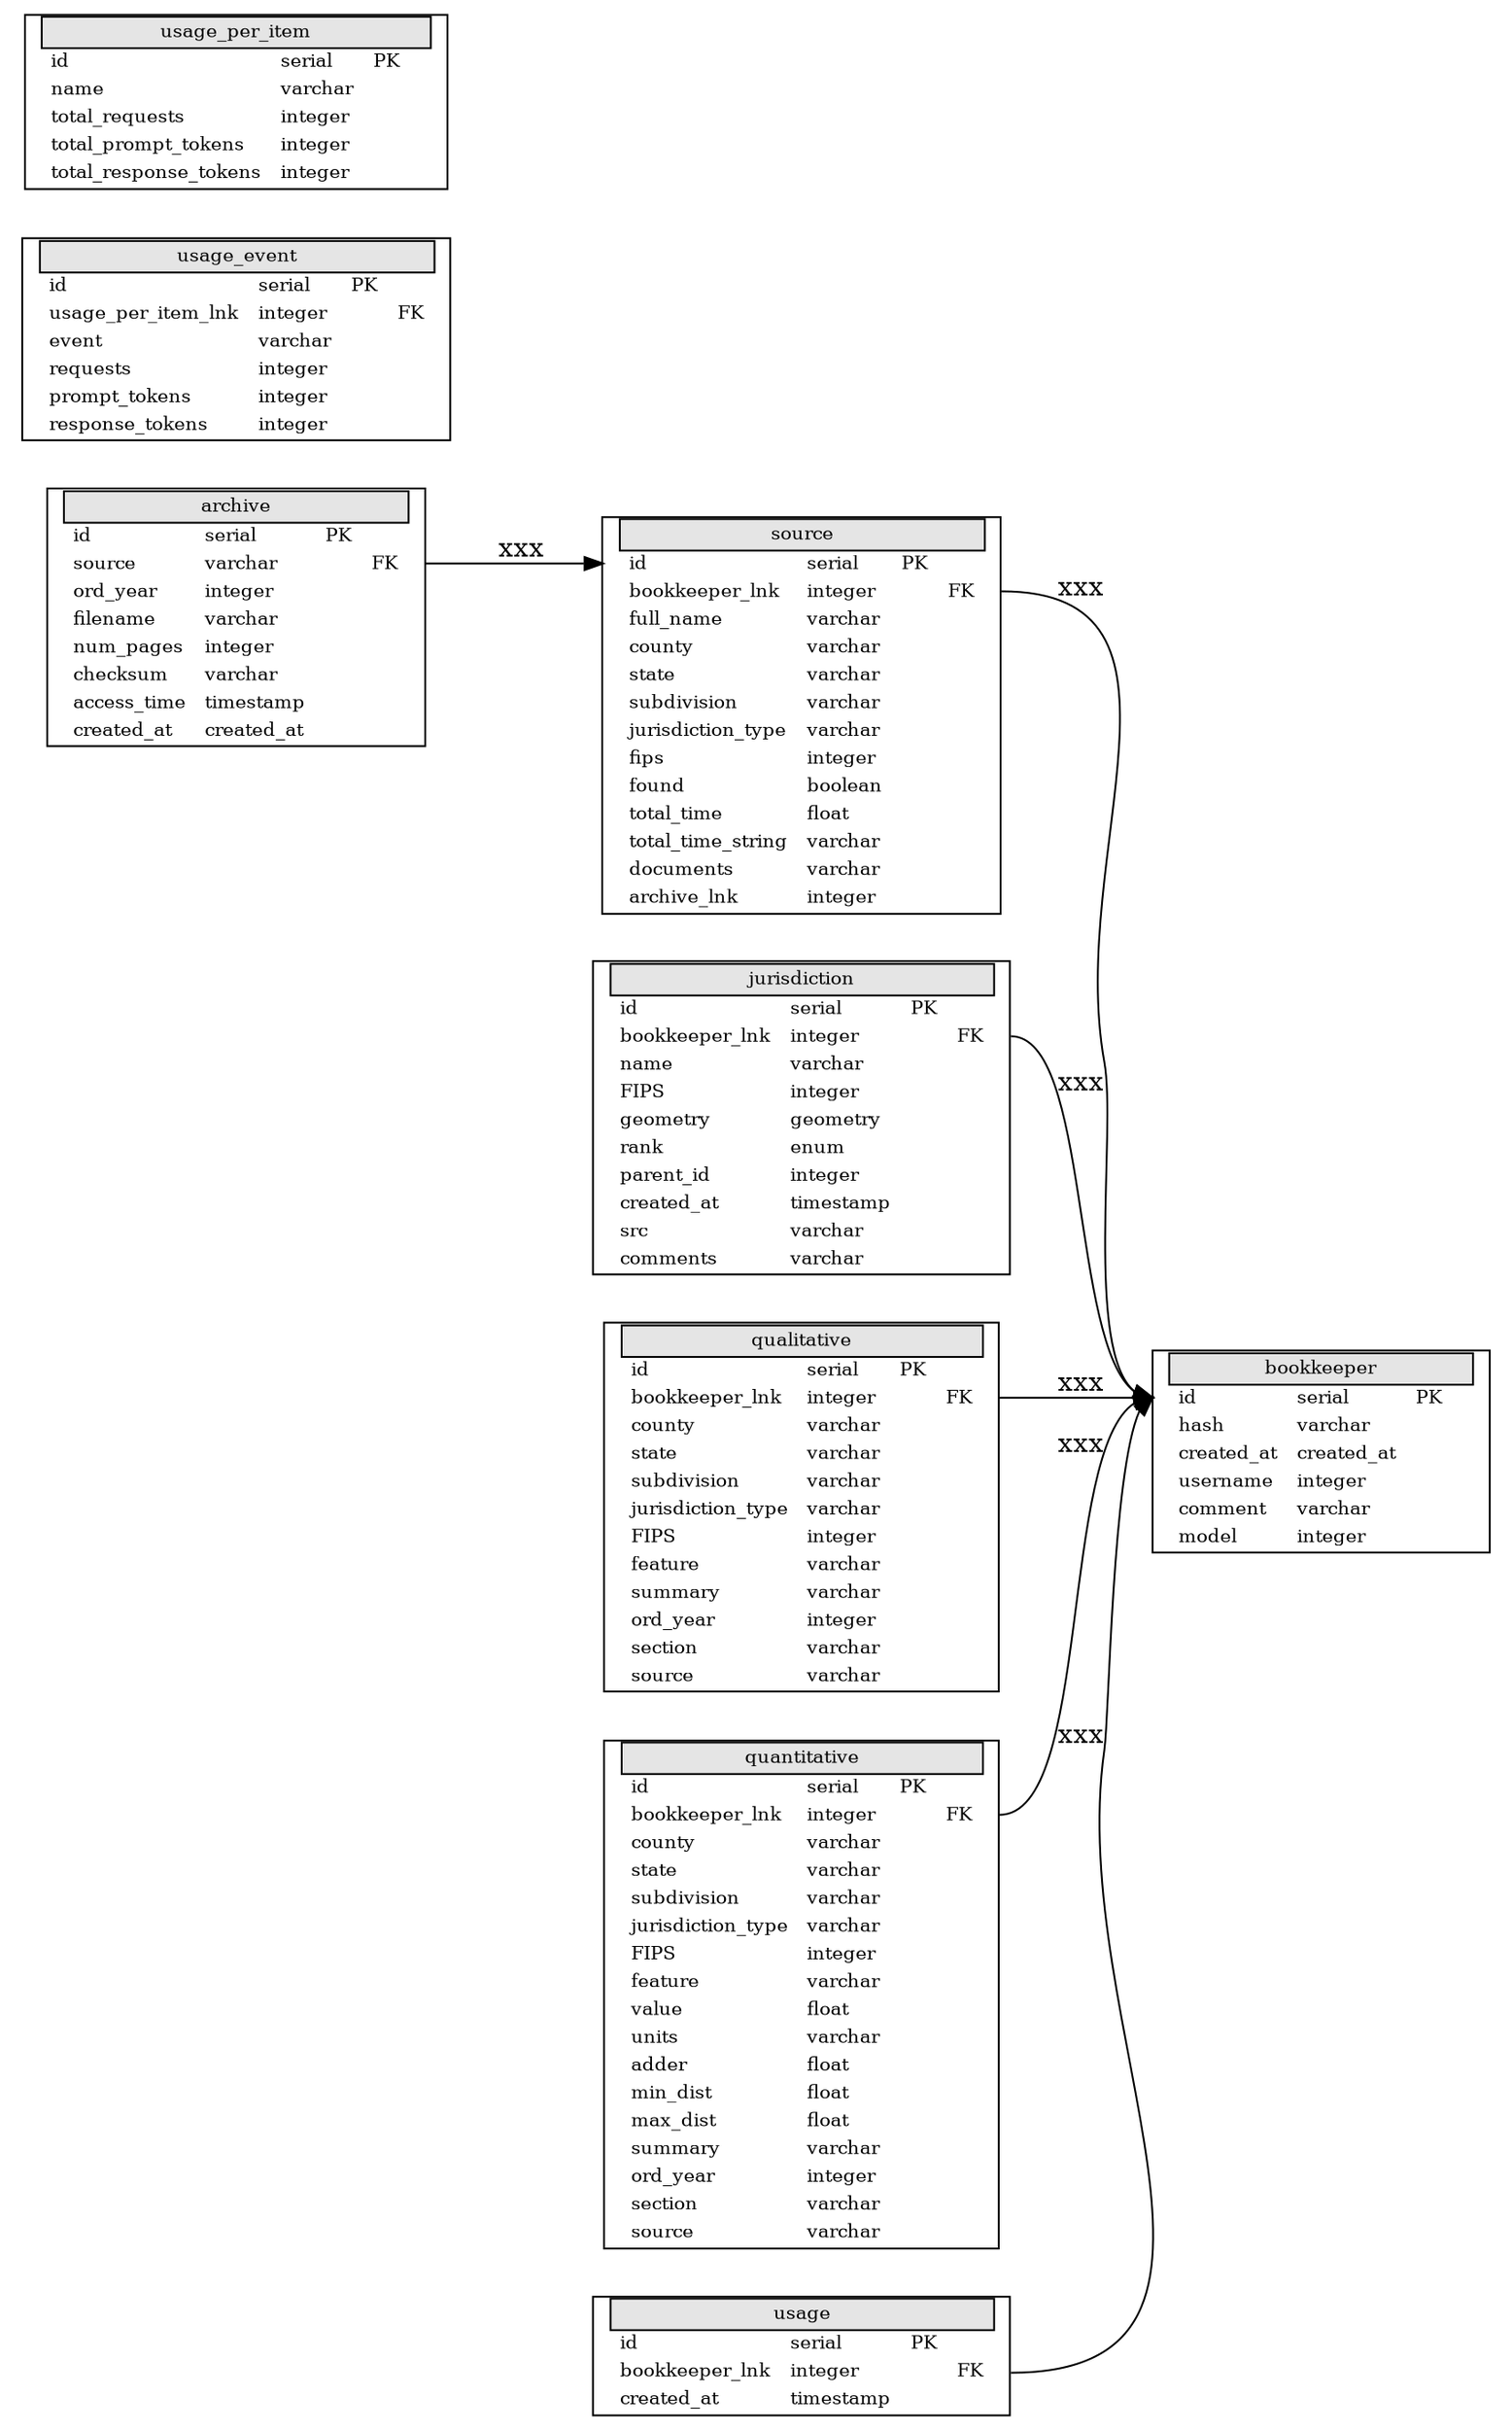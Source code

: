 digraph g {
  graph [
    rankdir = "LR",
    concentrate = true,
    ratio = auto
    ];
  node [
    fontsize = "10",
    shape = record
    ];
  edge [
    ];

  "archive" [
    shape = plaintext,
    label = < <TABLE BORDER="1" CELLBORDER="0" CELLSPACING="0">
      <TR ><TD PORT="ltcol0"> </TD> <TD bgcolor="grey90" border="1" COLSPAN="4"> \N </TD> <TD PORT="rtcol0"></TD></TR>
      <TR><TD PORT="ltcol1" ></TD><TD align="left" > id </TD><TD align="left" > serial </TD><TD align="left" > PK </TD><TD align="left" >  </TD><TD align="left" PORT="rtcol1"> </TD></TR>
      <TR><TD PORT="ltcol2" ></TD><TD align="left" > source </TD><TD align="left" > varchar </TD><TD align="left" >  </TD><TD align="left" > FK </TD><TD align="left" PORT="rtcol2"> </TD></TR>
      <TR><TD PORT="ltcol3" ></TD><TD align="left" > ord_year </TD><TD align="left" > integer </TD><TD align="left" >  </TD><TD align="left" >  </TD><TD align="left" PORT="rtcol3"> </TD></TR>
      <TR><TD PORT="ltcol4" ></TD><TD align="left" > filename </TD><TD align="left" > varchar </TD><TD align="left" >  </TD><TD align="left" >  </TD><TD align="left" PORT="rtcol4"> </TD></TR>
      <TR><TD PORT="ltcol5" ></TD><TD align="left" > num_pages </TD><TD align="left" > integer </TD><TD align="left" >  </TD><TD align="left" >  </TD><TD align="left" PORT="rtcol5"> </TD></TR>
      <TR><TD PORT="ltcol5" ></TD><TD align="left" > checksum </TD><TD align="left" > varchar </TD><TD align="left" >  </TD><TD align="left" >  </TD><TD align="left" PORT="rtcol5"> </TD></TR>
      <TR><TD PORT="ltcol5" ></TD><TD align="left" > access_time </TD><TD align="left" > timestamp </TD><TD align="left" >  </TD><TD align="left" >  </TD><TD align="left" PORT="rtcol5"> </TD></TR>
      <TR><TD PORT="ltcol5" ></TD><TD align="left" > created_at </TD><TD align="left" > created_at </TD><TD align="left" >  </TD><TD align="left" >  </TD><TD align="left" PORT="rtcol5"> </TD></TR>
      </TABLE>>
      ];

  "bookkeeper" [
    shape = plaintext,
    label = < <TABLE BORDER="1" CELLBORDER="0" CELLSPACING="0">
      <TR ><TD PORT="ltcol0"> </TD> <TD bgcolor="grey90" border="1" COLSPAN="4"> \N </TD> <TD PORT="rtcol0"></TD></TR>
      <TR><TD PORT="ltcol1" ></TD><TD align="left" > id </TD><TD align="left" > serial </TD><TD align="left" > PK </TD><TD align="left" >  </TD><TD align="left" PORT="rtcol1"> </TD></TR>
      <TR><TD PORT="ltcol2" ></TD><TD align="left" > hash </TD><TD align="left" > varchar </TD><TD align="left" >  </TD><TD align="left" >  </TD><TD align="left" PORT="rtcol2"> </TD></TR>
      <TR><TD PORT="ltcol5" ></TD><TD align="left" > created_at </TD><TD align="left" > created_at </TD><TD align="left" >  </TD><TD align="left" >  </TD><TD align="left" PORT="rtcol5"> </TD></TR>
      <TR><TD PORT="ltcol3" ></TD><TD align="left" > username </TD><TD align="left" > integer </TD><TD align="left" >  </TD><TD align="left" >  </TD><TD align="left" PORT="rtcol3"> </TD></TR>
      <TR><TD PORT="ltcol4" ></TD><TD align="left" > comment </TD><TD align="left" > varchar </TD><TD align="left" >  </TD><TD align="left" >  </TD><TD align="left" PORT="rtcol4"> </TD></TR>
      <TR><TD PORT="ltcol5" ></TD><TD align="left" > model </TD><TD align="left" > integer </TD><TD align="left" >  </TD><TD align="left" >  </TD><TD align="left" PORT="rtcol5"> </TD></TR>
      </TABLE>>
      ];

"source" [
  shape = plaintext,
  label = < <TABLE BORDER="1" CELLBORDER="0" CELLSPACING="0">
    <TR ><TD PORT="ltcol0"> </TD> <TD bgcolor="grey90" border="1" COLSPAN="4"> \N </TD> <TD PORT="rtcol0"></TD></TR>
    <TR>
      <TD PORT="ltcol1" ></TD>
      <TD align="left" > id </TD>
      <TD align="left" > serial </TD>
      <TD align="left" > PK </TD> <TD align="left" >  </TD>
      <TD align="left" PORT="rtcol1"> </TD>
      </TR>
    <TR>
      <TD PORT="ltcol2" ></TD>
      <TD align="left" > bookkeeper_lnk </TD>
      <TD align="left" > integer </TD>
      <TD align="left" >  </TD> <TD align="left" > FK </TD>
      <TD align="left" PORT="rtcol2"> </TD>
      </TR>
    <TR>
      <TD PORT="ltcol3" ></TD>
      <TD align="left" > full_name </TD>
      <TD align="left" > varchar </TD>
      <TD align="left" >  </TD> <TD align="left" >  </TD>
      <TD align="left" PORT="rtcol3"> </TD>
      </TR>
    <TR>
      <TD PORT="ltcol4" ></TD>
      <TD align="left" > county </TD>
      <TD align="left" > varchar </TD>
      <TD align="left" >  </TD> <TD align="left" >  </TD>
      <TD align="left" PORT="rtcol4"> </TD>
      </TR>
    <TR>
      <TD PORT="ltcol5" ></TD>
      <TD align="left" > state </TD>
      <TD align="left" > varchar </TD>
      <TD align="left" >  </TD> <TD align="left" >  </TD>
      <TD align="left" PORT="rtcol5"> </TD>
      </TR>
    <TR>
      <TD PORT="ltcol6" ></TD>
      <TD align="left" > subdivision </TD>
      <TD align="left" > varchar </TD>
      <TD align="left" >  </TD> <TD align="left" >  </TD>
      <TD align="left" PORT="rtcol6"> </TD>
      </TR>
    <TR>
      <TD PORT="ltcol7" ></TD>
      <TD align="left" > jurisdiction_type </TD>
      <TD align="left" > varchar </TD>
      <TD align="left" >  </TD> <TD align="left" >  </TD>
      <TD align="left" PORT="rtcol7"> </TD>
      </TR>
    <TR>
      <TD PORT="ltcol8" ></TD>
      <TD align="left" > fips </TD>
      <TD align="left" > integer </TD>
      <TD align="left" >  </TD> <TD align="left" >  </TD>
      <TD align="left" PORT="rtcol8"> </TD>
      </TR>
    <TR>
      <TD PORT="ltcol9" ></TD>
      <TD align="left" > found </TD>
      <TD align="left" > boolean </TD>
      <TD align="left" >  </TD> <TD align="left" >  </TD>
      <TD align="left" PORT="rtcol9"> </TD>
      </TR>
    <TR>
      <TD PORT="ltcol10" ></TD>
      <TD align="left" > total_time </TD>
      <TD align="left" > float </TD>
      <TD align="left" >  </TD> <TD align="left" >  </TD>
      <TD align="left" PORT="rtcol10"> </TD>
      </TR>
    <TR>
      <TD PORT="ltcol11" ></TD>
      <TD align="left" > total_time_string </TD>
      <TD align="left" > varchar </TD>
      <TD align="left" >  </TD> <TD align="left" >  </TD>
      <TD align="left" PORT="rtcol11"> </TD>
      </TR>
    <TR>
      <TD PORT="ltcol12" ></TD>
      <TD align="left" > documents </TD>
      <TD align="left" > varchar </TD>
      <TD align="left" >  </TD> <TD align="left" >  </TD>
      <TD align="left" PORT="rtcol12"> </TD>
      </TR>
    <TR>
      <TD PORT="ltcol13" ></TD>
      <TD align="left" > archive_lnk </TD>
      <TD align="left" > integer </TD>
      <TD align="left" >  </TD> <TD align="left" >  </TD>
      <TD align="left" PORT="rtcol13"> </TD>
      </TR>
    </TABLE>>
    ];

"jurisdiction" [
  shape = plaintext,
  label = < <TABLE BORDER="1" CELLBORDER="0" CELLSPACING="0">
    <TR ><TD PORT="ltcol0"> </TD> <TD bgcolor="grey90" border="1" COLSPAN="4"> \N </TD> <TD PORT="rtcol0"></TD></TR>
    <TR>
      <TD PORT="ltcol1" ></TD>
      <TD align="left" > id </TD>
      <TD align="left" > serial </TD>
      <TD align="left" > PK </TD> <TD align="left" >  </TD>
      <TD align="left" PORT="rtcol1"> </TD>
      </TR>
    <TR>
      <TD PORT="ltcol2" ></TD>
      <TD align="left" > bookkeeper_lnk </TD>
      <TD align="left" > integer </TD>
      <TD align="left" >  </TD> <TD align="left" > FK </TD>
      <TD align="left" PORT="rtcol2"> </TD>
      </TR>
    <TR>
      <TD PORT="ltcol3" ></TD>
      <TD align="left" > name </TD>
      <TD align="left" > varchar </TD>
      <TD align="left" >  </TD> <TD align="left" >  </TD>
      <TD align="left" PORT="rtcol3"> </TD>
      </TR>
    <TR>
      <TD PORT="ltcol4" ></TD>
      <TD align="left" > FIPS </TD>
      <TD align="left" > integer </TD>
      <TD align="left" >  </TD> <TD align="left" >  </TD>
      <TD align="left" PORT="rtcol4"> </TD>
      </TR>
    <TR>
      <TD PORT="ltcol5" ></TD>
      <TD align="left" > geometry </TD>
      <TD align="left" > geometry </TD>
      <TD align="left" >  </TD> <TD align="left" >  </TD>
      <TD align="left" PORT="rtcol5"> </TD>
      </TR>
    <TR>
      <TD PORT="ltcol6" ></TD>
      <TD align="left" > rank </TD>
      <TD align="left" > enum </TD>
      <TD align="left" >  </TD> <TD align="left" >  </TD>
      <TD align="left" PORT="rtcol6"> </TD>
      </TR>
    <TR>
      <TD PORT="ltcol7" ></TD>
      <TD align="left" > parent_id </TD>
      <TD align="left" > integer </TD>
      <TD align="left" >  </TD> <TD align="left" >  </TD>
      <TD align="left" PORT="rtcol7"> </TD>
      </TR>
    <TR>
      <TD PORT="ltcol8" ></TD>
      <TD align="left" > created_at </TD>
      <TD align="left" > timestamp </TD>
      <TD align="left" >  </TD> <TD align="left" >  </TD>
      <TD align="left" PORT="rtcol8"> </TD>
      </TR>
    <TR>
      <TD PORT="ltcol9" ></TD>
      <TD align="left" > src </TD>
      <TD align="left" > varchar </TD>
      <TD align="left" >  </TD> <TD align="left" >  </TD>
      <TD align="left" PORT="rtcol9"> </TD>
      </TR>
    <TR>
      <TD PORT="ltcol10" ></TD>
      <TD align="left" > comments </TD>
      <TD align="left" > varchar </TD>
      <TD align="left" >  </TD> <TD align="left" >  </TD>
      <TD align="left" PORT="rtcol10"> </TD>
      </TR>
    </TABLE>>
    ];


"qualitative" [
  shape = plaintext,
  label = < <TABLE BORDER="1" CELLBORDER="0" CELLSPACING="0">
    <TR ><TD PORT="ltcol0"> </TD> <TD bgcolor="grey90" border="1" COLSPAN="4"> \N </TD> <TD PORT="rtcol0"></TD></TR>
    <TR>
      <TD PORT="ltcol1" ></TD>
      <TD align="left" > id </TD>
      <TD align="left" > serial </TD>
      <TD align="left" > PK </TD> <TD align="left" >  </TD>
      <TD align="left" PORT="rtcol1"> </TD>
      </TR>
    <TR>
      <TD PORT="ltcol2" ></TD>
      <TD align="left" > bookkeeper_lnk </TD>
      <TD align="left" > integer </TD>
      <TD align="left" >  </TD> <TD align="left" > FK </TD>
      <TD align="left" PORT="rtcol2"> </TD>
      </TR>
    <TR>
      <TD PORT="ltcol3" ></TD>
      <TD align="left" > county </TD>
      <TD align="left" > varchar </TD>
      <TD align="left" >  </TD> <TD align="left" >  </TD>
      <TD align="left" PORT="rtcol3"> </TD>
      </TR>
    <TR>
      <TD PORT="ltcol4" ></TD>
      <TD align="left" > state </TD>
      <TD align="left" > varchar </TD>
      <TD align="left" >  </TD> <TD align="left" >  </TD>
      <TD align="left" PORT="rtcol4"> </TD>
      </TR>
    <TR>
      <TD PORT="ltcol5" ></TD>
      <TD align="left" > subdivision </TD>
      <TD align="left" > varchar </TD>
      <TD align="left" >  </TD> <TD align="left" >  </TD>
      <TD align="left" PORT="rtcol5"> </TD>
      </TR>
    <TR>
      <TD PORT="ltcol6" ></TD>
      <TD align="left" > jurisdiction_type </TD>
      <TD align="left" > varchar </TD>
      <TD align="left" >  </TD> <TD align="left" >  </TD>
      <TD align="left" PORT="rtcol6"> </TD>
      </TR>
    <TR>
      <TD PORT="ltcol7" ></TD>
      <TD align="left" > FIPS </TD>
      <TD align="left" > integer </TD>
      <TD align="left" >  </TD> <TD align="left" >  </TD>
      <TD align="left" PORT="rtcol7"> </TD>
      </TR>
    <TR>
      <TD PORT="ltcol8" ></TD>
      <TD align="left" > feature </TD>
      <TD align="left" > varchar </TD>
      <TD align="left" >  </TD> <TD align="left" >  </TD>
      <TD align="left" PORT="rtcol8"> </TD>
      </TR>
    <TR>
      <TD PORT="ltcol9" ></TD>
      <TD align="left" > summary </TD>
      <TD align="left" > varchar </TD>
      <TD align="left" >  </TD> <TD align="left" >  </TD>
      <TD align="left" PORT="rtcol9"> </TD>
      </TR>
    <TR>
      <TD PORT="ltcol10" ></TD>
      <TD align="left" > ord_year </TD>
      <TD align="left" > integer </TD>
      <TD align="left" >  </TD> <TD align="left" >  </TD>
      <TD align="left" PORT="rtcol10"> </TD>
      </TR>
    <TR>
      <TD PORT="ltcol11" ></TD>
      <TD align="left" > section </TD>
      <TD align="left" > varchar </TD>
      <TD align="left" >  </TD> <TD align="left" >  </TD>
      <TD align="left" PORT="rtcol11"> </TD>
      </TR>
    <TR>
      <TD PORT="ltcol12" ></TD>
      <TD align="left" > source </TD>
      <TD align="left" > varchar </TD>
      <TD align="left" >  </TD> <TD align="left" >  </TD>
      <TD align="left" PORT="rtcol12"> </TD>
      </TR>
    </TABLE>>
    ];

"quantitative" [
  shape = plaintext,
  label = < <TABLE BORDER="1" CELLBORDER="0" CELLSPACING="0">
    <TR ><TD PORT="ltcol0"> </TD> <TD bgcolor="grey90" border="1" COLSPAN="4"> \N </TD> <TD PORT="rtcol0"></TD></TR>
    <TR>
      <TD PORT="ltcol1" ></TD>
      <TD align="left" > id </TD>
      <TD align="left" > serial </TD>
      <TD align="left" > PK </TD> <TD align="left" >  </TD>
      <TD align="left" PORT="rtcol1"> </TD>
      </TR>
    <TR>
      <TD PORT="ltcol2" ></TD>
      <TD align="left" > bookkeeper_lnk </TD>
      <TD align="left" > integer </TD>
      <TD align="left" >  </TD> <TD align="left" > FK </TD>
      <TD align="left" PORT="rtcol2"> </TD>
      </TR>
    <TR>
      <TD PORT="ltcol3" ></TD>
      <TD align="left" > county </TD>
      <TD align="left" > varchar </TD>
      <TD align="left" >  </TD> <TD align="left" >  </TD>
      <TD align="left" PORT="rtcol3"> </TD>
      </TR>
    <TR>
      <TD PORT="ltcol4" ></TD>
      <TD align="left" > state </TD>
      <TD align="left" > varchar </TD>
      <TD align="left" >  </TD> <TD align="left" >  </TD>
      <TD align="left" PORT="rtcol4"> </TD>
      </TR>
    <TR>
      <TD PORT="ltcol5" ></TD>
      <TD align="left" > subdivision </TD>
      <TD align="left" > varchar </TD>
      <TD align="left" >  </TD> <TD align="left" >  </TD>
      <TD align="left" PORT="rtcol5"> </TD>
      </TR>
    <TR>
      <TD PORT="ltcol6" ></TD>
      <TD align="left" > jurisdiction_type </TD>
      <TD align="left" > varchar </TD>
      <TD align="left" >  </TD> <TD align="left" >  </TD>
      <TD align="left" PORT="rtcol6"> </TD>
      </TR>
    <TR>
      <TD PORT="ltcol7" ></TD>
      <TD align="left" > FIPS </TD>
      <TD align="left" > integer </TD>
      <TD align="left" >  </TD> <TD align="left" >  </TD>
      <TD align="left" PORT="rtcol7"> </TD>
      </TR>
    <TR>
      <TD PORT="ltcol8" ></TD>
      <TD align="left" > feature </TD>
      <TD align="left" > varchar </TD>
      <TD align="left" >  </TD> <TD align="left" >  </TD>
      <TD align="left" PORT="rtcol8"> </TD>
      </TR>
    <TR>
      <TD PORT="ltcol9" ></TD>
      <TD align="left" > value </TD>
      <TD align="left" > float </TD>
      <TD align="left" >  </TD> <TD align="left" >  </TD>
      <TD align="left" PORT="rtcol9"> </TD>
      </TR>
    <TR>
      <TD PORT="ltcol10" ></TD>
      <TD align="left" > units </TD>
      <TD align="left" > varchar </TD>
      <TD align="left" >  </TD> <TD align="left" >  </TD>
      <TD align="left" PORT="rtcol10"> </TD>
      </TR>
    <TR>
      <TD PORT="ltcol11" ></TD>
      <TD align="left" > adder </TD>
      <TD align="left" > float </TD>
      <TD align="left" >  </TD> <TD align="left" >  </TD>
      <TD align="left" PORT="rtcol11"> </TD>
      </TR>
    <TR>
      <TD PORT="ltcol12" ></TD>
      <TD align="left" > min_dist </TD>
      <TD align="left" > float </TD>
      <TD align="left" >  </TD> <TD align="left" >  </TD>
      <TD align="left" PORT="rtcol12"> </TD>
      </TR>
    <TR>
      <TD PORT="ltcol13" ></TD>
      <TD align="left" > max_dist </TD>
      <TD align="left" > float </TD>
      <TD align="left" >  </TD> <TD align="left" >  </TD>
      <TD align="left" PORT="rtcol13"> </TD>
      </TR>
    <TR>
      <TD PORT="ltcol14" ></TD>
      <TD align="left" > summary </TD>
      <TD align="left" > varchar </TD>
      <TD align="left" >  </TD> <TD align="left" >  </TD>
      <TD align="left" PORT="rtcol14"> </TD>
      </TR>
    <TR>
      <TD PORT="ltcol15" ></TD>
      <TD align="left" > ord_year </TD>
      <TD align="left" > integer </TD>
      <TD align="left" >  </TD> <TD align="left" >  </TD>
      <TD align="left" PORT="rtcol15"> </TD>
      </TR>
    <TR>
      <TD PORT="ltcol16" ></TD>
      <TD align="left" > section </TD>
      <TD align="left" > varchar </TD>
      <TD align="left" >  </TD> <TD align="left" >  </TD>
      <TD align="left" PORT="rtcol16"> </TD>
      </TR>
    <TR>
      <TD PORT="ltcol17" ></TD>
      <TD align="left" > source </TD>
      <TD align="left" > varchar </TD>
      <TD align="left" >  </TD> <TD align="left" >  </TD>
      <TD align="left" PORT="rtcol17"> </TD>
      </TR>
    </TABLE>>
    ];

"usage" [
  shape = plaintext,
  label = < <TABLE BORDER="1" CELLBORDER="0" CELLSPACING="0">
    <TR ><TD PORT="ltcol0"> </TD> <TD bgcolor="grey90" border="1" COLSPAN="4"> \N </TD> <TD PORT="rtcol0"></TD></TR>
    <TR>
      <TD PORT="ltcol1" ></TD>
      <TD align="left" > id </TD>
      <TD align="left" > serial </TD>
      <TD align="left" > PK </TD> <TD align="left" >  </TD>
      <TD align="left" PORT="rtcol1"> </TD>
      </TR>
    <TR>
      <TD PORT="ltcol2" ></TD>
      <TD align="left" > bookkeeper_lnk </TD>
      <TD align="left" > integer </TD>
      <TD align="left" >  </TD> <TD align="left" > FK </TD>
      <TD align="left" PORT="rtcol2"> </TD>
      </TR>
    <TR>
      <TD PORT="ltcol3" ></TD>
      <TD align="left" > created_at </TD>
      <TD align="left" > timestamp </TD>
      <TD align="left" >  </TD> <TD align="left" >  </TD>
      <TD align="left" PORT="rtcol3"> </TD>
      </TR>
    </TABLE>>
    ];

"usage_event" [
  shape = plaintext,
  label = < <TABLE BORDER="1" CELLBORDER="0" CELLSPACING="0">
    <TR ><TD PORT="ltcol0"> </TD> <TD bgcolor="grey90" border="1" COLSPAN="4"> \N </TD> <TD PORT="rtcol0"></TD></TR>
    <TR>
      <TD PORT="ltcol1" ></TD>
      <TD align="left" > id </TD>
      <TD align="left" > serial </TD>
      <TD align="left" > PK </TD> <TD align="left" >  </TD>
      <TD align="left" PORT="rtcol1"> </TD>
      </TR>
    <TR>
      <TD PORT="ltcol2" ></TD>
      <TD align="left" > usage_per_item_lnk </TD>
      <TD align="left" > integer </TD>
      <TD align="left" >  </TD> <TD align="left" > FK </TD>
      <TD align="left" PORT="rtcol2"> </TD>
      </TR>
    <TR>
      <TD PORT="ltcol3" ></TD>
      <TD align="left" > event </TD>
      <TD align="left" > varchar </TD>
      <TD align="left" >  </TD> <TD align="left" >  </TD>
      <TD align="left" PORT="rtcol3"> </TD>
      </TR>
    <TR>
      <TD PORT="ltcol4" ></TD>
      <TD align="left" > requests </TD>
      <TD align="left" > integer </TD>
      <TD align="left" >  </TD> <TD align="left" >  </TD>
      <TD align="left" PORT="rtcol4"> </TD>
      </TR>
    <TR>
      <TD PORT="ltcol5" ></TD>
      <TD align="left" > prompt_tokens </TD>
      <TD align="left" > integer </TD>
      <TD align="left" >  </TD> <TD align="left" >  </TD>
      <TD align="left" PORT="rtcol5"> </TD>
      </TR>
    <TR>
      <TD PORT="ltcol6" ></TD>
      <TD align="left" > response_tokens </TD>
      <TD align="left" > integer </TD>
      <TD align="left" >  </TD> <TD align="left" >  </TD>
      <TD align="left" PORT="rtcol6"> </TD>
      </TR>
    </TABLE>>
    ];

"usage_per_item" [
  shape = plaintext,
  label = < <TABLE BORDER="1" CELLBORDER="0" CELLSPACING="0">
    <TR ><TD PORT="ltcol0"> </TD> <TD bgcolor="grey90" border="1" COLSPAN="4"> \N </TD> <TD PORT="rtcol0"></TD></TR>
    <TR>
      <TD PORT="ltcol1" ></TD>
      <TD align="left" > id </TD>
      <TD align="left" > serial </TD>
      <TD align="left" > PK </TD> <TD align="left" >  </TD>
      <TD align="left" PORT="rtcol1"> </TD>
      </TR>
    <TR>
      <TD PORT="ltcol2" ></TD>
      <TD align="left" > name </TD>
      <TD align="left" > varchar </TD>
      <TD align="left" >  </TD> <TD align="left" >  </TD>
      <TD align="left" PORT="rtcol2"> </TD>
      </TR>
    <TR>
      <TD PORT="ltcol3" ></TD>
      <TD align="left" > total_requests </TD>
      <TD align="left" > integer </TD>
      <TD align="left" >  </TD> <TD align="left" >  </TD>
      <TD align="left" PORT="rtcol3"> </TD>
      </TR>
    <TR>
      <TD PORT="ltcol4" ></TD>
      <TD align="left" > total_prompt_tokens </TD>
      <TD align="left" > integer </TD>
      <TD align="left" >  </TD> <TD align="left" >  </TD>
      <TD align="left" PORT="rtcol4"> </TD>
      </TR>
    <TR>
      <TD PORT="ltcol5" ></TD>
      <TD align="left" > total_response_tokens </TD>
      <TD align="left" > integer </TD>
      <TD align="left" >  </TD> <TD align="left" >  </TD>
      <TD align="left" PORT="rtcol5"> </TD>
      </TR>
    </TABLE>>
    ];



"archive":rtcol2 -> "source":ltcol1 [label="xxx"];
"source":rtcol2 -> "bookkeeper":ltcol1 [label="xxx"];
"jurisdiction":rtcol2 -> "bookkeeper":ltcol1 [label="xxx"];
"quantitative":rtcol2 -> "bookkeeper":ltcol1 [label="xxx"];
"qualitative":rtcol2 -> "bookkeeper":ltcol1 [label="xxx"];
"usage":rtcol2 -> "bookkeeper":ltcol1 [label="xxx"];
}
